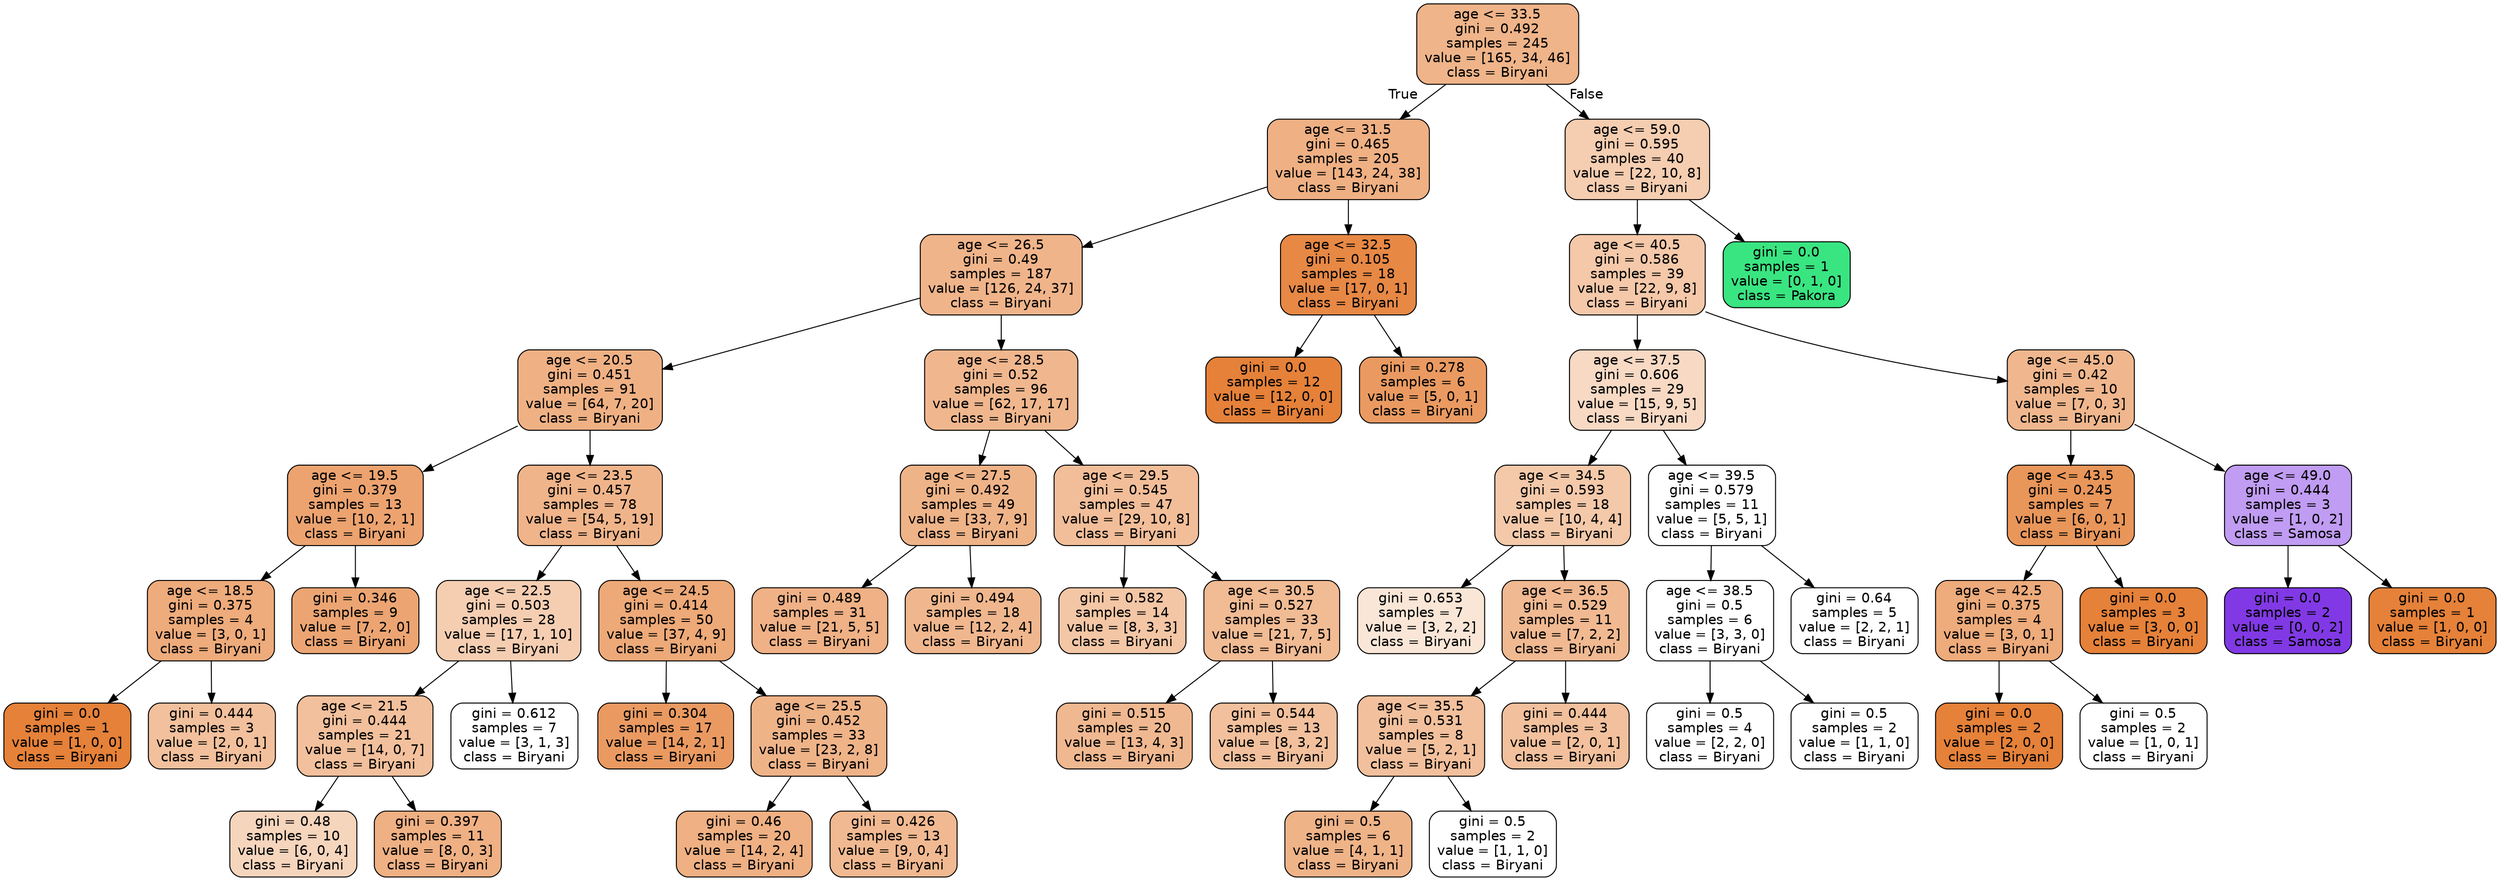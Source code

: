 digraph Tree {
node [shape=box, style="filled, rounded", color="black", fontname="helvetica"] ;
edge [fontname="helvetica"] ;
0 [label="age <= 33.5\ngini = 0.492\nsamples = 245\nvalue = [165, 34, 46]\nclass = Biryani", fillcolor="#efb489"] ;
1 [label="age <= 31.5\ngini = 0.465\nsamples = 205\nvalue = [143, 24, 38]\nclass = Biryani", fillcolor="#efb083"] ;
0 -> 1 [labeldistance=2.5, labelangle=45, headlabel="True"] ;
2 [label="age <= 26.5\ngini = 0.49\nsamples = 187\nvalue = [126, 24, 37]\nclass = Biryani", fillcolor="#f0b48a"] ;
1 -> 2 ;
3 [label="age <= 20.5\ngini = 0.451\nsamples = 91\nvalue = [64, 7, 20]\nclass = Biryani", fillcolor="#efb184"] ;
2 -> 3 ;
4 [label="age <= 19.5\ngini = 0.379\nsamples = 13\nvalue = [10, 2, 1]\nclass = Biryani", fillcolor="#eca36f"] ;
3 -> 4 ;
5 [label="age <= 18.5\ngini = 0.375\nsamples = 4\nvalue = [3, 0, 1]\nclass = Biryani", fillcolor="#eeab7b"] ;
4 -> 5 ;
6 [label="gini = 0.0\nsamples = 1\nvalue = [1, 0, 0]\nclass = Biryani", fillcolor="#e58139"] ;
5 -> 6 ;
7 [label="gini = 0.444\nsamples = 3\nvalue = [2, 0, 1]\nclass = Biryani", fillcolor="#f2c09c"] ;
5 -> 7 ;
8 [label="gini = 0.346\nsamples = 9\nvalue = [7, 2, 0]\nclass = Biryani", fillcolor="#eca572"] ;
4 -> 8 ;
9 [label="age <= 23.5\ngini = 0.457\nsamples = 78\nvalue = [54, 5, 19]\nclass = Biryani", fillcolor="#f0b48a"] ;
3 -> 9 ;
10 [label="age <= 22.5\ngini = 0.503\nsamples = 28\nvalue = [17, 1, 10]\nclass = Biryani", fillcolor="#f5ceb2"] ;
9 -> 10 ;
11 [label="age <= 21.5\ngini = 0.444\nsamples = 21\nvalue = [14, 0, 7]\nclass = Biryani", fillcolor="#f2c09c"] ;
10 -> 11 ;
12 [label="gini = 0.48\nsamples = 10\nvalue = [6, 0, 4]\nclass = Biryani", fillcolor="#f6d5bd"] ;
11 -> 12 ;
13 [label="gini = 0.397\nsamples = 11\nvalue = [8, 0, 3]\nclass = Biryani", fillcolor="#efb083"] ;
11 -> 13 ;
14 [label="gini = 0.612\nsamples = 7\nvalue = [3, 1, 3]\nclass = Biryani", fillcolor="#ffffff"] ;
10 -> 14 ;
15 [label="age <= 24.5\ngini = 0.414\nsamples = 50\nvalue = [37, 4, 9]\nclass = Biryani", fillcolor="#eda978"] ;
9 -> 15 ;
16 [label="gini = 0.304\nsamples = 17\nvalue = [14, 2, 1]\nclass = Biryani", fillcolor="#ea9a61"] ;
15 -> 16 ;
17 [label="age <= 25.5\ngini = 0.452\nsamples = 33\nvalue = [23, 2, 8]\nclass = Biryani", fillcolor="#efb388"] ;
15 -> 17 ;
18 [label="gini = 0.46\nsamples = 20\nvalue = [14, 2, 4]\nclass = Biryani", fillcolor="#efb083"] ;
17 -> 18 ;
19 [label="gini = 0.426\nsamples = 13\nvalue = [9, 0, 4]\nclass = Biryani", fillcolor="#f1b991"] ;
17 -> 19 ;
20 [label="age <= 28.5\ngini = 0.52\nsamples = 96\nvalue = [62, 17, 17]\nclass = Biryani", fillcolor="#f0b78e"] ;
2 -> 20 ;
21 [label="age <= 27.5\ngini = 0.492\nsamples = 49\nvalue = [33, 7, 9]\nclass = Biryani", fillcolor="#efb388"] ;
20 -> 21 ;
22 [label="gini = 0.489\nsamples = 31\nvalue = [21, 5, 5]\nclass = Biryani", fillcolor="#efb185"] ;
21 -> 22 ;
23 [label="gini = 0.494\nsamples = 18\nvalue = [12, 2, 4]\nclass = Biryani", fillcolor="#f0b78e"] ;
21 -> 23 ;
24 [label="age <= 29.5\ngini = 0.545\nsamples = 47\nvalue = [29, 10, 8]\nclass = Biryani", fillcolor="#f2be99"] ;
20 -> 24 ;
25 [label="gini = 0.582\nsamples = 14\nvalue = [8, 3, 3]\nclass = Biryani", fillcolor="#f3c6a5"] ;
24 -> 25 ;
26 [label="age <= 30.5\ngini = 0.527\nsamples = 33\nvalue = [21, 7, 5]\nclass = Biryani", fillcolor="#f1bb94"] ;
24 -> 26 ;
27 [label="gini = 0.515\nsamples = 20\nvalue = [13, 4, 3]\nclass = Biryani", fillcolor="#f0b890"] ;
26 -> 27 ;
28 [label="gini = 0.544\nsamples = 13\nvalue = [8, 3, 2]\nclass = Biryani", fillcolor="#f2c09c"] ;
26 -> 28 ;
29 [label="age <= 32.5\ngini = 0.105\nsamples = 18\nvalue = [17, 0, 1]\nclass = Biryani", fillcolor="#e78845"] ;
1 -> 29 ;
30 [label="gini = 0.0\nsamples = 12\nvalue = [12, 0, 0]\nclass = Biryani", fillcolor="#e58139"] ;
29 -> 30 ;
31 [label="gini = 0.278\nsamples = 6\nvalue = [5, 0, 1]\nclass = Biryani", fillcolor="#ea9a61"] ;
29 -> 31 ;
32 [label="age <= 59.0\ngini = 0.595\nsamples = 40\nvalue = [22, 10, 8]\nclass = Biryani", fillcolor="#f5cdb0"] ;
0 -> 32 [labeldistance=2.5, labelangle=-45, headlabel="False"] ;
33 [label="age <= 40.5\ngini = 0.586\nsamples = 39\nvalue = [22, 9, 8]\nclass = Biryani", fillcolor="#f4c8a9"] ;
32 -> 33 ;
34 [label="age <= 37.5\ngini = 0.606\nsamples = 29\nvalue = [15, 9, 5]\nclass = Biryani", fillcolor="#f7d9c4"] ;
33 -> 34 ;
35 [label="age <= 34.5\ngini = 0.593\nsamples = 18\nvalue = [10, 4, 4]\nclass = Biryani", fillcolor="#f4c9aa"] ;
34 -> 35 ;
36 [label="gini = 0.653\nsamples = 7\nvalue = [3, 2, 2]\nclass = Biryani", fillcolor="#fae6d7"] ;
35 -> 36 ;
37 [label="age <= 36.5\ngini = 0.529\nsamples = 11\nvalue = [7, 2, 2]\nclass = Biryani", fillcolor="#f1b991"] ;
35 -> 37 ;
38 [label="age <= 35.5\ngini = 0.531\nsamples = 8\nvalue = [5, 2, 1]\nclass = Biryani", fillcolor="#f2c09c"] ;
37 -> 38 ;
39 [label="gini = 0.5\nsamples = 6\nvalue = [4, 1, 1]\nclass = Biryani", fillcolor="#efb388"] ;
38 -> 39 ;
40 [label="gini = 0.5\nsamples = 2\nvalue = [1, 1, 0]\nclass = Biryani", fillcolor="#ffffff"] ;
38 -> 40 ;
41 [label="gini = 0.444\nsamples = 3\nvalue = [2, 0, 1]\nclass = Biryani", fillcolor="#f2c09c"] ;
37 -> 41 ;
42 [label="age <= 39.5\ngini = 0.579\nsamples = 11\nvalue = [5, 5, 1]\nclass = Biryani", fillcolor="#ffffff"] ;
34 -> 42 ;
43 [label="age <= 38.5\ngini = 0.5\nsamples = 6\nvalue = [3, 3, 0]\nclass = Biryani", fillcolor="#ffffff"] ;
42 -> 43 ;
44 [label="gini = 0.5\nsamples = 4\nvalue = [2, 2, 0]\nclass = Biryani", fillcolor="#ffffff"] ;
43 -> 44 ;
45 [label="gini = 0.5\nsamples = 2\nvalue = [1, 1, 0]\nclass = Biryani", fillcolor="#ffffff"] ;
43 -> 45 ;
46 [label="gini = 0.64\nsamples = 5\nvalue = [2, 2, 1]\nclass = Biryani", fillcolor="#ffffff"] ;
42 -> 46 ;
47 [label="age <= 45.0\ngini = 0.42\nsamples = 10\nvalue = [7, 0, 3]\nclass = Biryani", fillcolor="#f0b78e"] ;
33 -> 47 ;
48 [label="age <= 43.5\ngini = 0.245\nsamples = 7\nvalue = [6, 0, 1]\nclass = Biryani", fillcolor="#e9965a"] ;
47 -> 48 ;
49 [label="age <= 42.5\ngini = 0.375\nsamples = 4\nvalue = [3, 0, 1]\nclass = Biryani", fillcolor="#eeab7b"] ;
48 -> 49 ;
50 [label="gini = 0.0\nsamples = 2\nvalue = [2, 0, 0]\nclass = Biryani", fillcolor="#e58139"] ;
49 -> 50 ;
51 [label="gini = 0.5\nsamples = 2\nvalue = [1, 0, 1]\nclass = Biryani", fillcolor="#ffffff"] ;
49 -> 51 ;
52 [label="gini = 0.0\nsamples = 3\nvalue = [3, 0, 0]\nclass = Biryani", fillcolor="#e58139"] ;
48 -> 52 ;
53 [label="age <= 49.0\ngini = 0.444\nsamples = 3\nvalue = [1, 0, 2]\nclass = Samosa", fillcolor="#c09cf2"] ;
47 -> 53 ;
54 [label="gini = 0.0\nsamples = 2\nvalue = [0, 0, 2]\nclass = Samosa", fillcolor="#8139e5"] ;
53 -> 54 ;
55 [label="gini = 0.0\nsamples = 1\nvalue = [1, 0, 0]\nclass = Biryani", fillcolor="#e58139"] ;
53 -> 55 ;
56 [label="gini = 0.0\nsamples = 1\nvalue = [0, 1, 0]\nclass = Pakora", fillcolor="#39e581"] ;
32 -> 56 ;
}